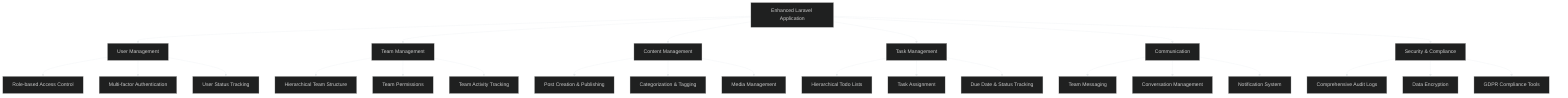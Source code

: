 %%{init: {'theme': 'dark', 'themeVariables': { 'primaryColor': '#2c3e50', 'primaryTextColor': '#ecf0f1', 'primaryBorderColor': '#7f8c8d', 'lineColor': '#ecf0f1', 'secondaryColor': '#34495e', 'tertiaryColor': '#282c34' }}}%%
graph TD
    A[Enhanced Laravel Application] --> B[User Management]
    A --> C[Team Management]
    A --> D[Content Management]
    A --> E[Task Management]
    A --> F[Communication]
    A --> G[Security & Compliance]
    
    B --> B1[Role-based Access Control]
    B --> B2[Multi-factor Authentication]
    B --> B3[User Status Tracking]
    
    C --> C1[Hierarchical Team Structure]
    C --> C2[Team Permissions]
    C --> C3[Team Activity Tracking]
    
    D --> D1[Post Creation & Publishing]
    D --> D2[Categorization & Tagging]
    D --> D3[Media Management]
    
    E --> E1[Hierarchical Todo Lists]
    E --> E2[Task Assignment]
    E --> E3[Due Date & Status Tracking]
    
    F --> F1[Team Messaging]
    F --> F2[Conversation Management]
    F --> F3[Notification System]
    
    G --> G1[Comprehensive Audit Logs]
    G --> G2[Data Encryption]
    G --> G3[GDPR Compliance Tools]